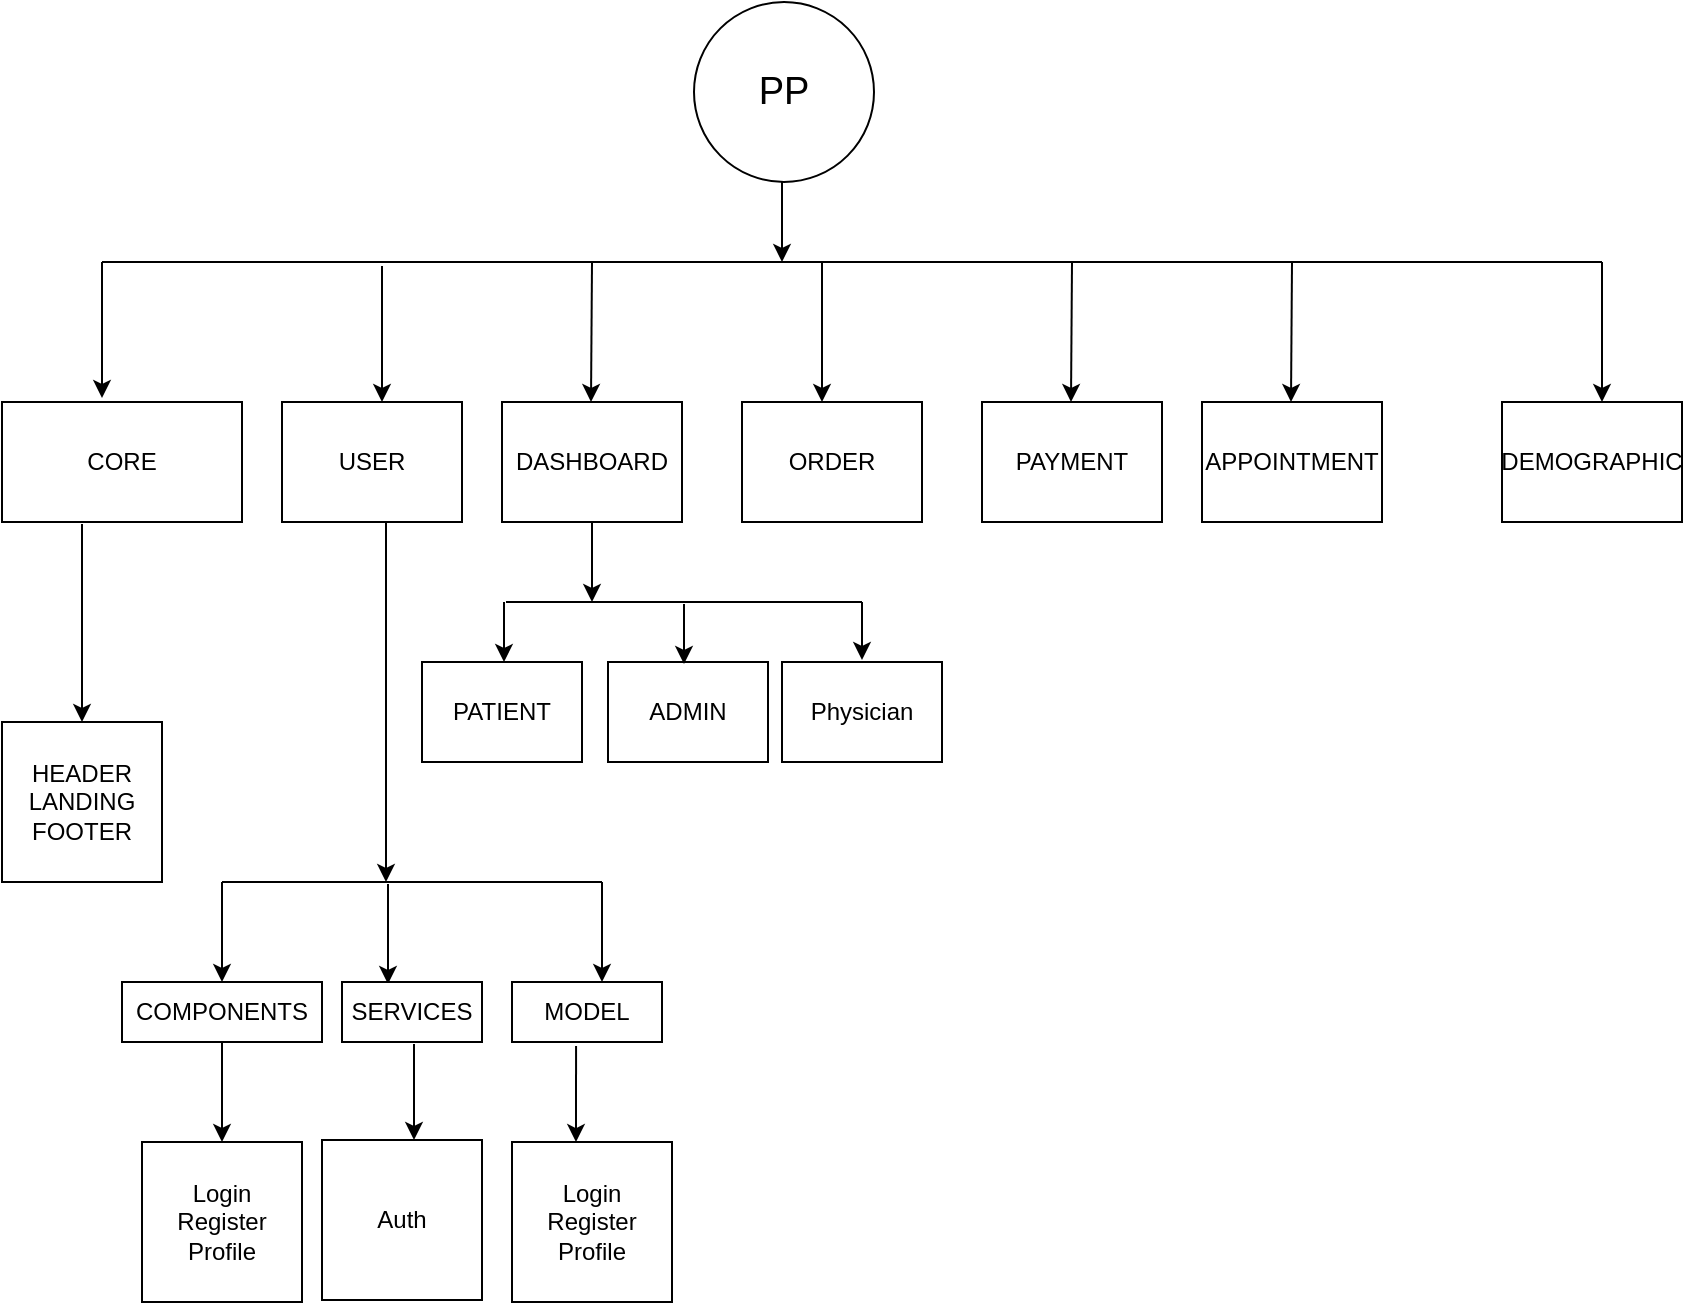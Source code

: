<mxfile version="15.0.2" type="github">
  <diagram id="1ttaCNDYPeaS8JA416qq" name="Page-1">
    <mxGraphModel dx="868" dy="450" grid="1" gridSize="10" guides="1" tooltips="1" connect="1" arrows="1" fold="1" page="1" pageScale="1" pageWidth="850" pageHeight="1100" math="0" shadow="0">
      <root>
        <mxCell id="0" />
        <mxCell id="1" parent="0" />
        <mxCell id="luJ2FO_2JhnQVhegn4V1-1" value="&lt;font style=&quot;font-size: 19px&quot;&gt;PP&lt;/font&gt;" style="ellipse;whiteSpace=wrap;html=1;aspect=fixed;" vertex="1" parent="1">
          <mxGeometry x="356" y="30" width="90" height="90" as="geometry" />
        </mxCell>
        <mxCell id="luJ2FO_2JhnQVhegn4V1-2" value="CORE" style="rounded=0;whiteSpace=wrap;html=1;" vertex="1" parent="1">
          <mxGeometry x="10" y="230" width="120" height="60" as="geometry" />
        </mxCell>
        <mxCell id="luJ2FO_2JhnQVhegn4V1-5" value="" style="endArrow=none;html=1;" edge="1" parent="1">
          <mxGeometry width="50" height="50" relative="1" as="geometry">
            <mxPoint x="60" y="160" as="sourcePoint" />
            <mxPoint x="810" y="160" as="targetPoint" />
          </mxGeometry>
        </mxCell>
        <mxCell id="luJ2FO_2JhnQVhegn4V1-8" value="USER" style="rounded=0;whiteSpace=wrap;html=1;" vertex="1" parent="1">
          <mxGeometry x="150" y="230" width="90" height="60" as="geometry" />
        </mxCell>
        <mxCell id="luJ2FO_2JhnQVhegn4V1-10" value="" style="endArrow=classic;html=1;" edge="1" parent="1">
          <mxGeometry width="50" height="50" relative="1" as="geometry">
            <mxPoint x="400" y="120" as="sourcePoint" />
            <mxPoint x="400" y="160" as="targetPoint" />
          </mxGeometry>
        </mxCell>
        <mxCell id="luJ2FO_2JhnQVhegn4V1-11" value="" style="endArrow=classic;html=1;" edge="1" parent="1">
          <mxGeometry width="50" height="50" relative="1" as="geometry">
            <mxPoint x="60" y="160" as="sourcePoint" />
            <mxPoint x="60" y="228" as="targetPoint" />
          </mxGeometry>
        </mxCell>
        <mxCell id="luJ2FO_2JhnQVhegn4V1-12" value="" style="endArrow=classic;html=1;" edge="1" parent="1">
          <mxGeometry width="50" height="50" relative="1" as="geometry">
            <mxPoint x="200" y="162" as="sourcePoint" />
            <mxPoint x="200" y="230" as="targetPoint" />
          </mxGeometry>
        </mxCell>
        <mxCell id="luJ2FO_2JhnQVhegn4V1-13" value="DASHBOARD" style="rounded=0;whiteSpace=wrap;html=1;" vertex="1" parent="1">
          <mxGeometry x="260" y="230" width="90" height="60" as="geometry" />
        </mxCell>
        <mxCell id="luJ2FO_2JhnQVhegn4V1-14" value="" style="endArrow=classic;html=1;" edge="1" parent="1">
          <mxGeometry width="50" height="50" relative="1" as="geometry">
            <mxPoint x="305" y="160" as="sourcePoint" />
            <mxPoint x="304.5" y="230" as="targetPoint" />
          </mxGeometry>
        </mxCell>
        <mxCell id="luJ2FO_2JhnQVhegn4V1-15" value="ORDER" style="rounded=0;whiteSpace=wrap;html=1;" vertex="1" parent="1">
          <mxGeometry x="380" y="230" width="90" height="60" as="geometry" />
        </mxCell>
        <mxCell id="luJ2FO_2JhnQVhegn4V1-16" value="" style="endArrow=classic;html=1;" edge="1" parent="1">
          <mxGeometry width="50" height="50" relative="1" as="geometry">
            <mxPoint x="420" y="160" as="sourcePoint" />
            <mxPoint x="420" y="230" as="targetPoint" />
          </mxGeometry>
        </mxCell>
        <mxCell id="luJ2FO_2JhnQVhegn4V1-17" value="PAYMENT" style="rounded=0;whiteSpace=wrap;html=1;" vertex="1" parent="1">
          <mxGeometry x="500" y="230" width="90" height="60" as="geometry" />
        </mxCell>
        <mxCell id="luJ2FO_2JhnQVhegn4V1-19" value="" style="endArrow=classic;html=1;" edge="1" parent="1">
          <mxGeometry width="50" height="50" relative="1" as="geometry">
            <mxPoint x="545" y="160" as="sourcePoint" />
            <mxPoint x="544.5" y="230" as="targetPoint" />
          </mxGeometry>
        </mxCell>
        <mxCell id="luJ2FO_2JhnQVhegn4V1-20" value="APPOINTMENT" style="rounded=0;whiteSpace=wrap;html=1;" vertex="1" parent="1">
          <mxGeometry x="610" y="230" width="90" height="60" as="geometry" />
        </mxCell>
        <mxCell id="luJ2FO_2JhnQVhegn4V1-21" value="" style="endArrow=classic;html=1;" edge="1" parent="1">
          <mxGeometry width="50" height="50" relative="1" as="geometry">
            <mxPoint x="655" y="160" as="sourcePoint" />
            <mxPoint x="654.5" y="230" as="targetPoint" />
          </mxGeometry>
        </mxCell>
        <mxCell id="luJ2FO_2JhnQVhegn4V1-22" value="DEMOGRAPHIC" style="rounded=0;whiteSpace=wrap;html=1;" vertex="1" parent="1">
          <mxGeometry x="760" y="230" width="90" height="60" as="geometry" />
        </mxCell>
        <mxCell id="luJ2FO_2JhnQVhegn4V1-23" value="" style="endArrow=classic;html=1;" edge="1" parent="1">
          <mxGeometry width="50" height="50" relative="1" as="geometry">
            <mxPoint x="810" y="160" as="sourcePoint" />
            <mxPoint x="810" y="230" as="targetPoint" />
          </mxGeometry>
        </mxCell>
        <mxCell id="luJ2FO_2JhnQVhegn4V1-24" value="" style="endArrow=classic;html=1;exitX=0.5;exitY=1;exitDx=0;exitDy=0;" edge="1" parent="1" source="luJ2FO_2JhnQVhegn4V1-13">
          <mxGeometry width="50" height="50" relative="1" as="geometry">
            <mxPoint x="400" y="360" as="sourcePoint" />
            <mxPoint x="305" y="330" as="targetPoint" />
            <Array as="points">
              <mxPoint x="305" y="290" />
            </Array>
          </mxGeometry>
        </mxCell>
        <mxCell id="luJ2FO_2JhnQVhegn4V1-26" value="PATIENT" style="rounded=0;whiteSpace=wrap;html=1;" vertex="1" parent="1">
          <mxGeometry x="220" y="360" width="80" height="50" as="geometry" />
        </mxCell>
        <mxCell id="luJ2FO_2JhnQVhegn4V1-27" value="" style="endArrow=none;html=1;" edge="1" parent="1">
          <mxGeometry width="50" height="50" relative="1" as="geometry">
            <mxPoint x="262" y="330" as="sourcePoint" />
            <mxPoint x="440" y="330" as="targetPoint" />
          </mxGeometry>
        </mxCell>
        <mxCell id="luJ2FO_2JhnQVhegn4V1-30" value="" style="endArrow=classic;html=1;" edge="1" parent="1">
          <mxGeometry width="50" height="50" relative="1" as="geometry">
            <mxPoint x="261" y="330" as="sourcePoint" />
            <mxPoint x="261" y="360" as="targetPoint" />
          </mxGeometry>
        </mxCell>
        <mxCell id="luJ2FO_2JhnQVhegn4V1-31" value="ADMIN" style="rounded=0;whiteSpace=wrap;html=1;" vertex="1" parent="1">
          <mxGeometry x="313" y="360" width="80" height="50" as="geometry" />
        </mxCell>
        <mxCell id="luJ2FO_2JhnQVhegn4V1-34" value="" style="endArrow=classic;html=1;" edge="1" parent="1">
          <mxGeometry width="50" height="50" relative="1" as="geometry">
            <mxPoint x="351" y="331" as="sourcePoint" />
            <mxPoint x="351" y="361" as="targetPoint" />
          </mxGeometry>
        </mxCell>
        <mxCell id="luJ2FO_2JhnQVhegn4V1-36" value="Physician" style="rounded=0;whiteSpace=wrap;html=1;" vertex="1" parent="1">
          <mxGeometry x="400" y="360" width="80" height="50" as="geometry" />
        </mxCell>
        <mxCell id="luJ2FO_2JhnQVhegn4V1-37" value="" style="endArrow=classic;html=1;" edge="1" parent="1">
          <mxGeometry width="50" height="50" relative="1" as="geometry">
            <mxPoint x="440" y="330" as="sourcePoint" />
            <mxPoint x="440" y="359" as="targetPoint" />
          </mxGeometry>
        </mxCell>
        <mxCell id="luJ2FO_2JhnQVhegn4V1-43" value="HEADER&lt;br&gt;LANDING&lt;br&gt;FOOTER" style="whiteSpace=wrap;html=1;aspect=fixed;" vertex="1" parent="1">
          <mxGeometry x="10" y="390" width="80" height="80" as="geometry" />
        </mxCell>
        <mxCell id="luJ2FO_2JhnQVhegn4V1-44" value="" style="endArrow=classic;html=1;" edge="1" parent="1">
          <mxGeometry width="50" height="50" relative="1" as="geometry">
            <mxPoint x="50" y="291" as="sourcePoint" />
            <mxPoint x="50" y="390" as="targetPoint" />
          </mxGeometry>
        </mxCell>
        <mxCell id="luJ2FO_2JhnQVhegn4V1-45" value="" style="endArrow=classic;html=1;" edge="1" parent="1">
          <mxGeometry width="50" height="50" relative="1" as="geometry">
            <mxPoint x="202" y="290" as="sourcePoint" />
            <mxPoint x="202" y="470" as="targetPoint" />
          </mxGeometry>
        </mxCell>
        <mxCell id="luJ2FO_2JhnQVhegn4V1-46" value="" style="endArrow=none;html=1;" edge="1" parent="1">
          <mxGeometry width="50" height="50" relative="1" as="geometry">
            <mxPoint x="120" y="470" as="sourcePoint" />
            <mxPoint x="310" y="470" as="targetPoint" />
          </mxGeometry>
        </mxCell>
        <mxCell id="luJ2FO_2JhnQVhegn4V1-47" value="" style="endArrow=classic;html=1;" edge="1" parent="1">
          <mxGeometry width="50" height="50" relative="1" as="geometry">
            <mxPoint x="120" y="470" as="sourcePoint" />
            <mxPoint x="120" y="520" as="targetPoint" />
          </mxGeometry>
        </mxCell>
        <mxCell id="luJ2FO_2JhnQVhegn4V1-49" value="COMPONENTS" style="rounded=0;whiteSpace=wrap;html=1;" vertex="1" parent="1">
          <mxGeometry x="70" y="520" width="100" height="30" as="geometry" />
        </mxCell>
        <mxCell id="luJ2FO_2JhnQVhegn4V1-51" value="" style="endArrow=classic;html=1;" edge="1" parent="1">
          <mxGeometry width="50" height="50" relative="1" as="geometry">
            <mxPoint x="203" y="471" as="sourcePoint" />
            <mxPoint x="203" y="521" as="targetPoint" />
          </mxGeometry>
        </mxCell>
        <mxCell id="luJ2FO_2JhnQVhegn4V1-52" value="SERVICES" style="rounded=0;whiteSpace=wrap;html=1;" vertex="1" parent="1">
          <mxGeometry x="180" y="520" width="70" height="30" as="geometry" />
        </mxCell>
        <mxCell id="luJ2FO_2JhnQVhegn4V1-53" value="MODEL" style="rounded=0;whiteSpace=wrap;html=1;" vertex="1" parent="1">
          <mxGeometry x="265" y="520" width="75" height="30" as="geometry" />
        </mxCell>
        <mxCell id="luJ2FO_2JhnQVhegn4V1-54" value="" style="endArrow=classic;html=1;" edge="1" parent="1">
          <mxGeometry width="50" height="50" relative="1" as="geometry">
            <mxPoint x="310" y="470" as="sourcePoint" />
            <mxPoint x="310" y="520" as="targetPoint" />
          </mxGeometry>
        </mxCell>
        <mxCell id="luJ2FO_2JhnQVhegn4V1-55" value="" style="endArrow=classic;html=1;exitX=0.5;exitY=1;exitDx=0;exitDy=0;" edge="1" parent="1" source="luJ2FO_2JhnQVhegn4V1-49">
          <mxGeometry width="50" height="50" relative="1" as="geometry">
            <mxPoint x="400" y="650" as="sourcePoint" />
            <mxPoint x="120" y="600" as="targetPoint" />
          </mxGeometry>
        </mxCell>
        <mxCell id="luJ2FO_2JhnQVhegn4V1-56" value="Login&lt;br&gt;Register&lt;br&gt;Profile" style="whiteSpace=wrap;html=1;aspect=fixed;" vertex="1" parent="1">
          <mxGeometry x="80" y="600" width="80" height="80" as="geometry" />
        </mxCell>
        <mxCell id="luJ2FO_2JhnQVhegn4V1-57" value="" style="endArrow=classic;html=1;exitX=0.42;exitY=1.067;exitDx=0;exitDy=0;exitPerimeter=0;" edge="1" parent="1">
          <mxGeometry width="50" height="50" relative="1" as="geometry">
            <mxPoint x="216" y="551.01" as="sourcePoint" />
            <mxPoint x="216" y="599" as="targetPoint" />
          </mxGeometry>
        </mxCell>
        <mxCell id="luJ2FO_2JhnQVhegn4V1-58" value="Auth" style="whiteSpace=wrap;html=1;aspect=fixed;" vertex="1" parent="1">
          <mxGeometry x="170" y="599" width="80" height="80" as="geometry" />
        </mxCell>
        <mxCell id="luJ2FO_2JhnQVhegn4V1-59" value="Login&lt;br&gt;Register&lt;br&gt;Profile" style="whiteSpace=wrap;html=1;aspect=fixed;" vertex="1" parent="1">
          <mxGeometry x="265" y="600" width="80" height="80" as="geometry" />
        </mxCell>
        <mxCell id="luJ2FO_2JhnQVhegn4V1-60" value="" style="endArrow=classic;html=1;exitX=0.427;exitY=1.1;exitDx=0;exitDy=0;exitPerimeter=0;entryX=0.4;entryY=0.013;entryDx=0;entryDy=0;entryPerimeter=0;" edge="1" parent="1">
          <mxGeometry width="50" height="50" relative="1" as="geometry">
            <mxPoint x="297.025" y="552" as="sourcePoint" />
            <mxPoint x="297" y="600.04" as="targetPoint" />
          </mxGeometry>
        </mxCell>
      </root>
    </mxGraphModel>
  </diagram>
</mxfile>
